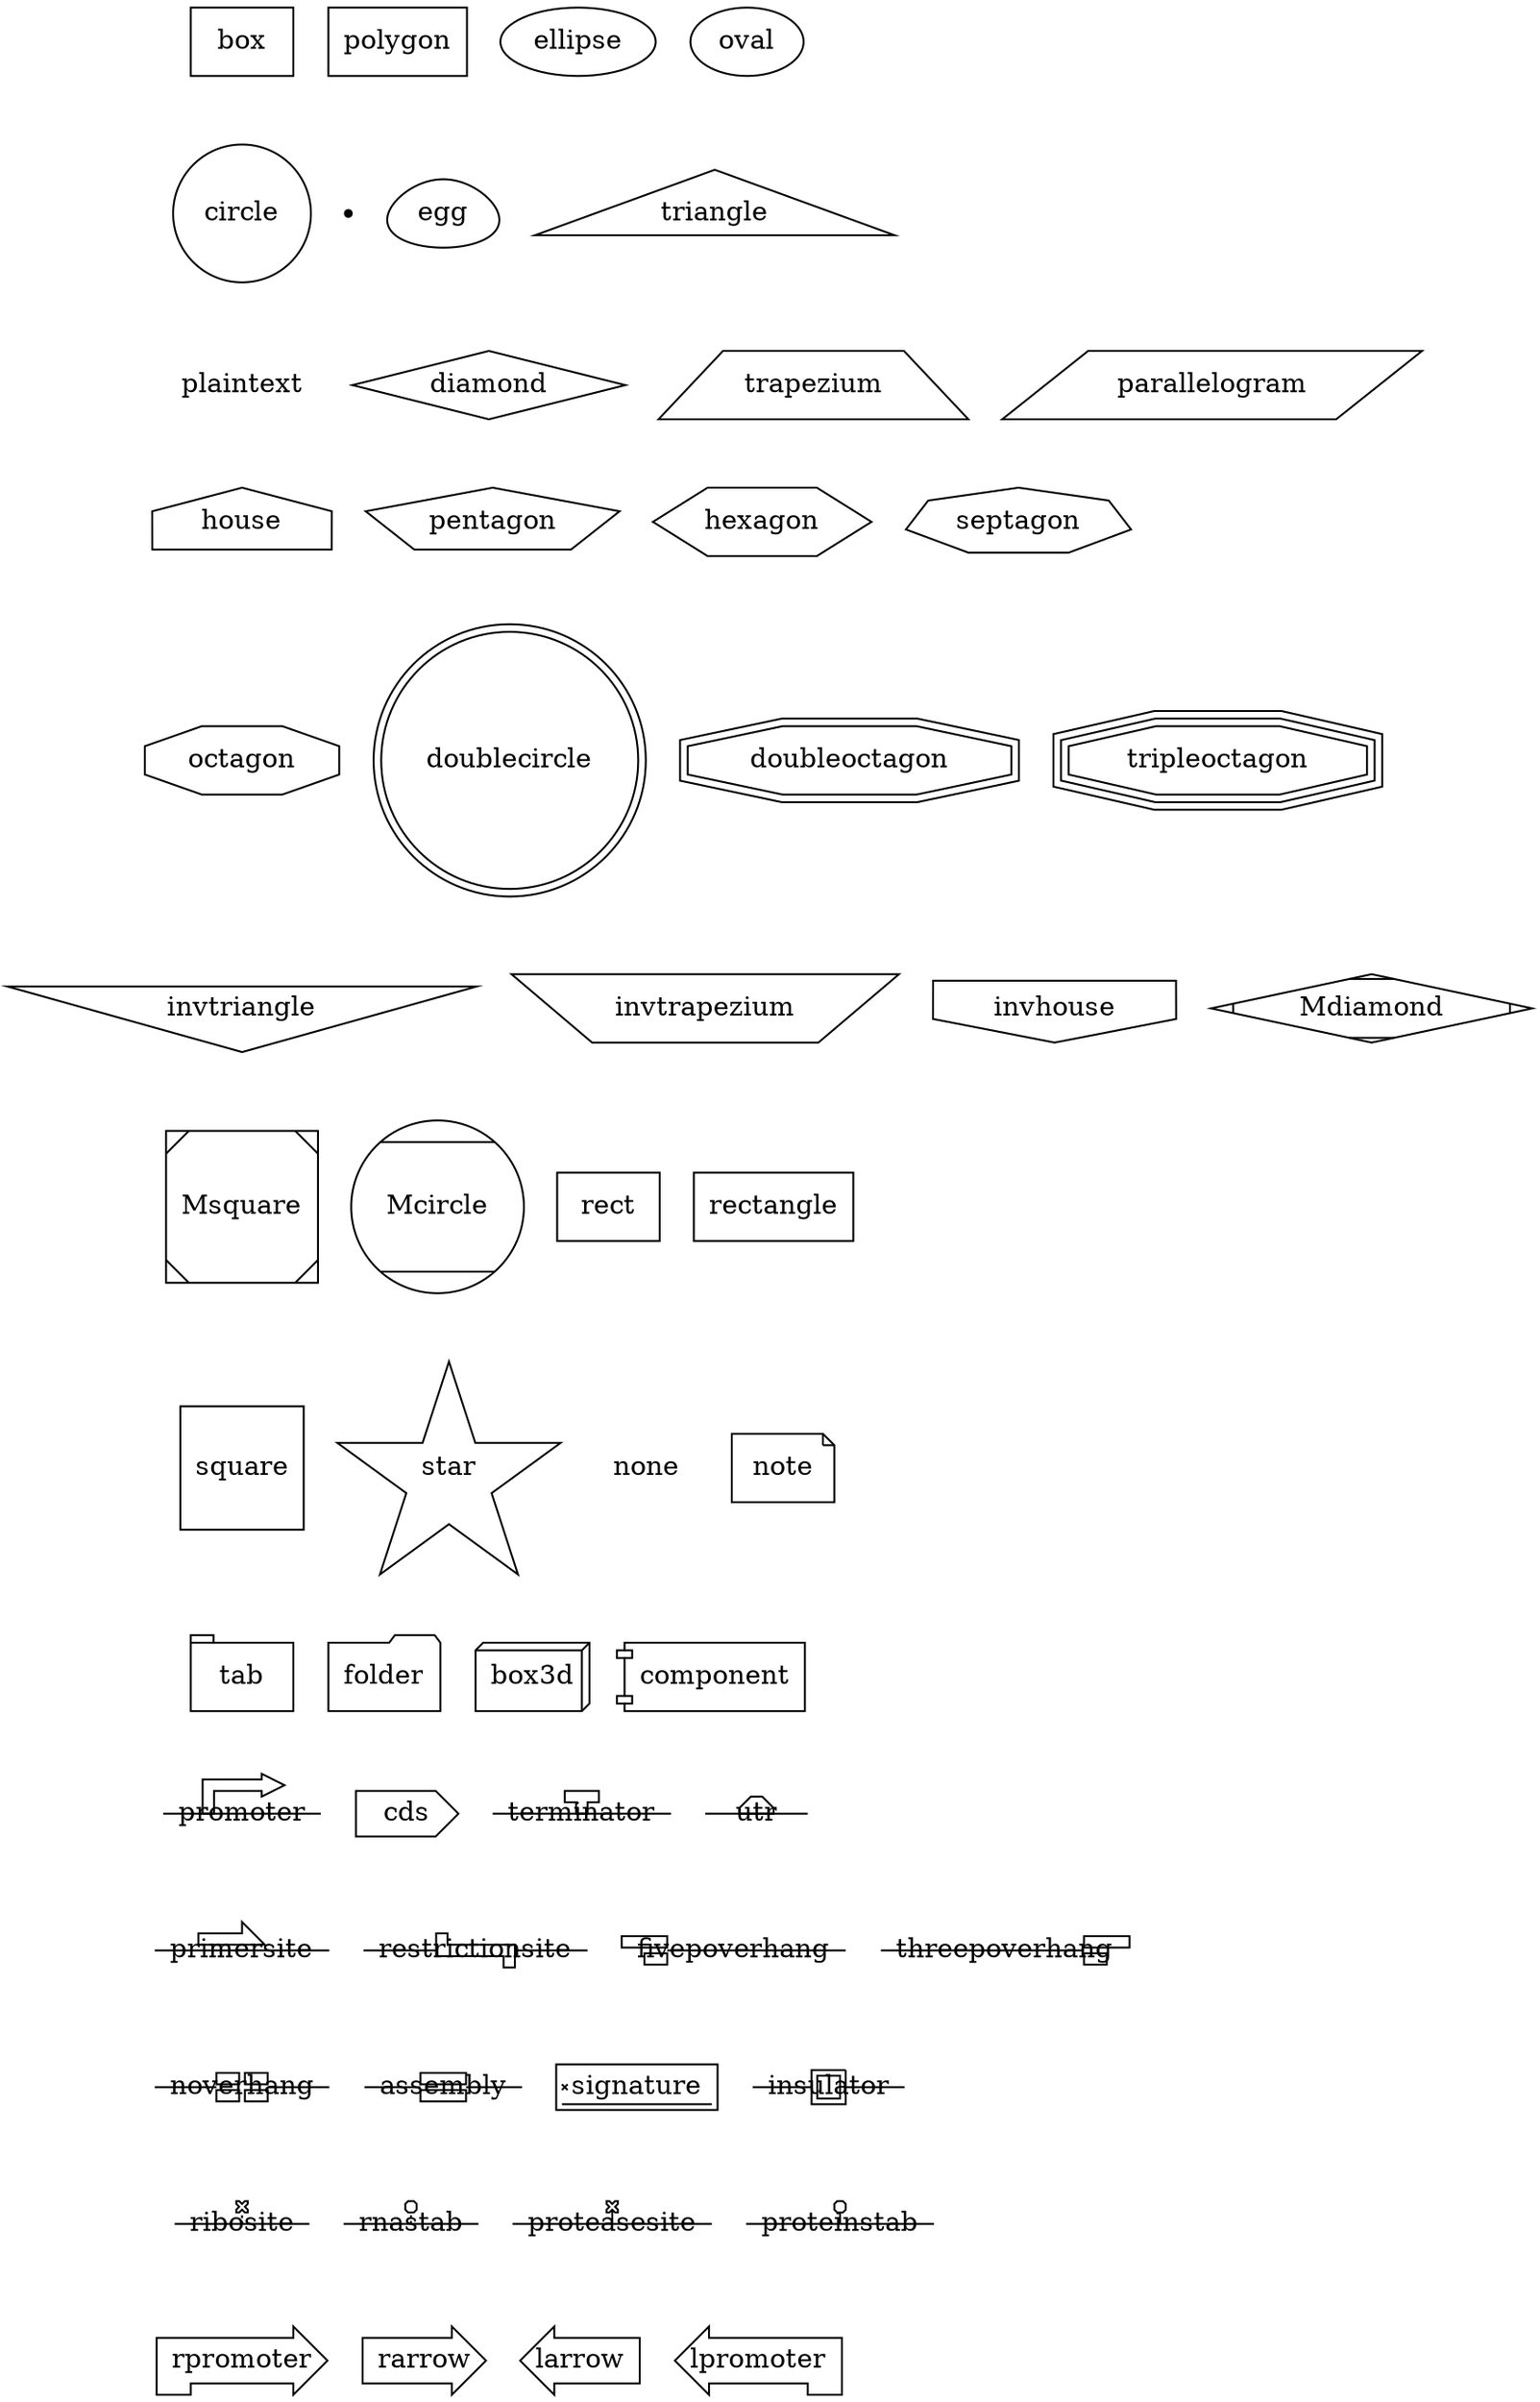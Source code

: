 /* script file debugger.gv
   created at Mon Sep 30 16:24:25 2013 */
digraph debugger {

 edge [style=invis]
rank="same"

subgraph { 
box [ shape=box ]
polygon [ shape=polygon ]
ellipse [ shape=ellipse ]
oval [ shape=oval ]
}

subgraph { 
circle [ shape=circle ]
point [ shape=point ]
egg [ shape=egg ]
triangle [ shape=triangle ]
}

subgraph {
plaintext [ shape=plaintext ]
diamond [ shape=diamond ]
trapezium [ shape=trapezium ]
parallelogram [ shape=parallelogram ]
}

subgraph {
house [ shape=house ]
pentagon [ shape=pentagon ]
hexagon [ shape=hexagon ]
septagon [ shape=septagon ]
}

subgraph {
octagon [ shape=octagon ]
doublecircle [ shape=doublecircle ]
doubleoctagon [ shape=doubleoctagon ]
tripleoctagon [ shape=tripleoctagon ]
}

subgraph {
invtriangle [ shape=invtriangle ]
invtrapezium [ shape=invtrapezium ]
invhouse [ shape=invhouse ]
Mdiamond [ shape=Mdiamond ]
}

subgraph {
Msquare [ shape=Msquare ]
Mcircle [ shape=Mcircle ]
rect [ shape=rect ]
rectangle [ shape=rectangle ]
}

subgraph {
square [ shape=square ]
star [ shape=star ]
none [ shape=none ]
note [ shape=note ]
}

subgraph {
tab [ shape=tab ]
folder [ shape=folder ]
box3d [ shape=box3d ]
component [ shape=component ]
}

subgraph {
promoter [ shape=promoter ]
cds [ shape=cds ]
terminator [ shape=terminator ]
utr [ shape=utr ]
}

subgraph {
primersite [ shape=primersite ]
restrictionsite [ shape=restrictionsite ]
fivepoverhang [ shape=fivepoverhang ]
threepoverhang [ shape=threepoverhang ]
}

subgraph {
noverhang [ shape=noverhang ]
assembly [ shape=assembly ]
signature [ shape=signature ]
insulator [ shape=insulator ]
}

subgraph {
ribosite [ shape=ribosite ]
rnastab [ shape=rnastab ]
proteasesite [ shape=proteasesite ]
proteinstab [ shape=proteinstab ]
}

subgraph {
rpromoter [ shape=rpromoter ]
rarrow [ shape=rarrow ]
larrow [ shape=larrow ]
lpromoter [ shape=lpromoter ]
}

box -> circle -> plaintext -> house -> octagon -> invtriangle -> Msquare -> square
        -> tab -> promoter -> primersite -> noverhang -> ribosite -> rpromoter
}
